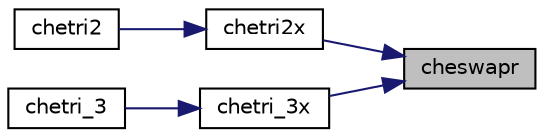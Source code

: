digraph "cheswapr"
{
 // LATEX_PDF_SIZE
  edge [fontname="Helvetica",fontsize="10",labelfontname="Helvetica",labelfontsize="10"];
  node [fontname="Helvetica",fontsize="10",shape=record];
  rankdir="RL";
  Node1 [label="cheswapr",height=0.2,width=0.4,color="black", fillcolor="grey75", style="filled", fontcolor="black",tooltip="CHESWAPR applies an elementary permutation on the rows and columns of a Hermitian matrix."];
  Node1 -> Node2 [dir="back",color="midnightblue",fontsize="10",style="solid",fontname="Helvetica"];
  Node2 [label="chetri2x",height=0.2,width=0.4,color="black", fillcolor="white", style="filled",URL="$chetri2x_8f.html#afe7834578ea19a76675c9df6a62b00b5",tooltip="CHETRI2X"];
  Node2 -> Node3 [dir="back",color="midnightblue",fontsize="10",style="solid",fontname="Helvetica"];
  Node3 [label="chetri2",height=0.2,width=0.4,color="black", fillcolor="white", style="filled",URL="$chetri2_8f.html#a465ce5fd883b0d3892a8194638c91e6c",tooltip="CHETRI2"];
  Node1 -> Node4 [dir="back",color="midnightblue",fontsize="10",style="solid",fontname="Helvetica"];
  Node4 [label="chetri_3x",height=0.2,width=0.4,color="black", fillcolor="white", style="filled",URL="$chetri__3x_8f.html#a150cfe168271fdd7c67e0be57597c530",tooltip="CHETRI_3X"];
  Node4 -> Node5 [dir="back",color="midnightblue",fontsize="10",style="solid",fontname="Helvetica"];
  Node5 [label="chetri_3",height=0.2,width=0.4,color="black", fillcolor="white", style="filled",URL="$chetri__3_8f.html#a3e80a0db1b2546e68bbc46bf0b21a220",tooltip="CHETRI_3"];
}
